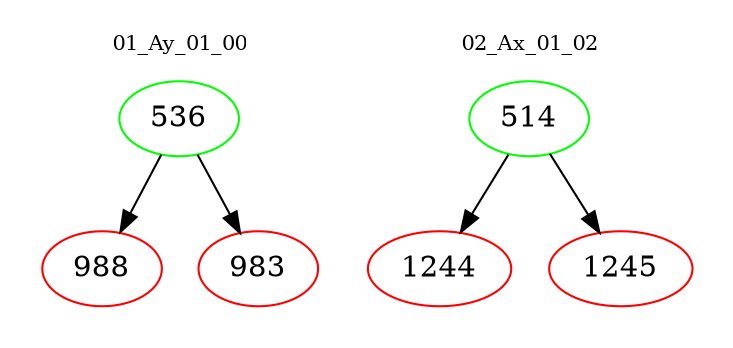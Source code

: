 digraph{
subgraph cluster_0 {
color = white
label = "01_Ay_01_00";
fontsize=10;
T0_536 [label="536", color="green"]
T0_536 -> T0_988 [color="black"]
T0_988 [label="988", color="red"]
T0_536 -> T0_983 [color="black"]
T0_983 [label="983", color="red"]
}
subgraph cluster_1 {
color = white
label = "02_Ax_01_02";
fontsize=10;
T1_514 [label="514", color="green"]
T1_514 -> T1_1244 [color="black"]
T1_1244 [label="1244", color="red"]
T1_514 -> T1_1245 [color="black"]
T1_1245 [label="1245", color="red"]
}
}
